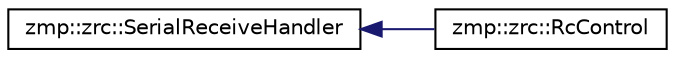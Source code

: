 digraph "クラス階層図"
{
  edge [fontname="Helvetica",fontsize="10",labelfontname="Helvetica",labelfontsize="10"];
  node [fontname="Helvetica",fontsize="10",shape=record];
  rankdir="LR";
  Node1 [label="zmp::zrc::SerialReceiveHandler",height=0.2,width=0.4,color="black", fillcolor="white", style="filled",URL="$classzmp_1_1zrc_1_1SerialReceiveHandler.html"];
  Node1 -> Node2 [dir="back",color="midnightblue",fontsize="10",style="solid",fontname="Helvetica"];
  Node2 [label="zmp::zrc::RcControl",height=0.2,width=0.4,color="black", fillcolor="white", style="filled",URL="$classzmp_1_1zrc_1_1RcControl.html"];
}
